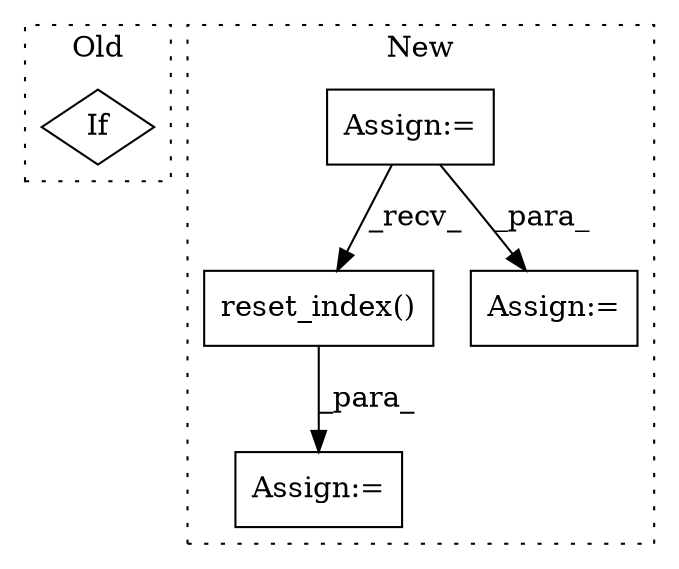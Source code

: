 digraph G {
subgraph cluster0 {
1 [label="If" a="96" s="19984" l="0" shape="diamond"];
label = "Old";
style="dotted";
}
subgraph cluster1 {
2 [label="reset_index()" a="75" s="22528" l="64" shape="box"];
3 [label="Assign:=" a="68" s="22525" l="3" shape="box"];
4 [label="Assign:=" a="68" s="22297" l="3" shape="box"];
5 [label="Assign:=" a="68" s="22616" l="3" shape="box"];
label = "New";
style="dotted";
}
2 -> 3 [label="_para_"];
4 -> 5 [label="_para_"];
4 -> 2 [label="_recv_"];
}